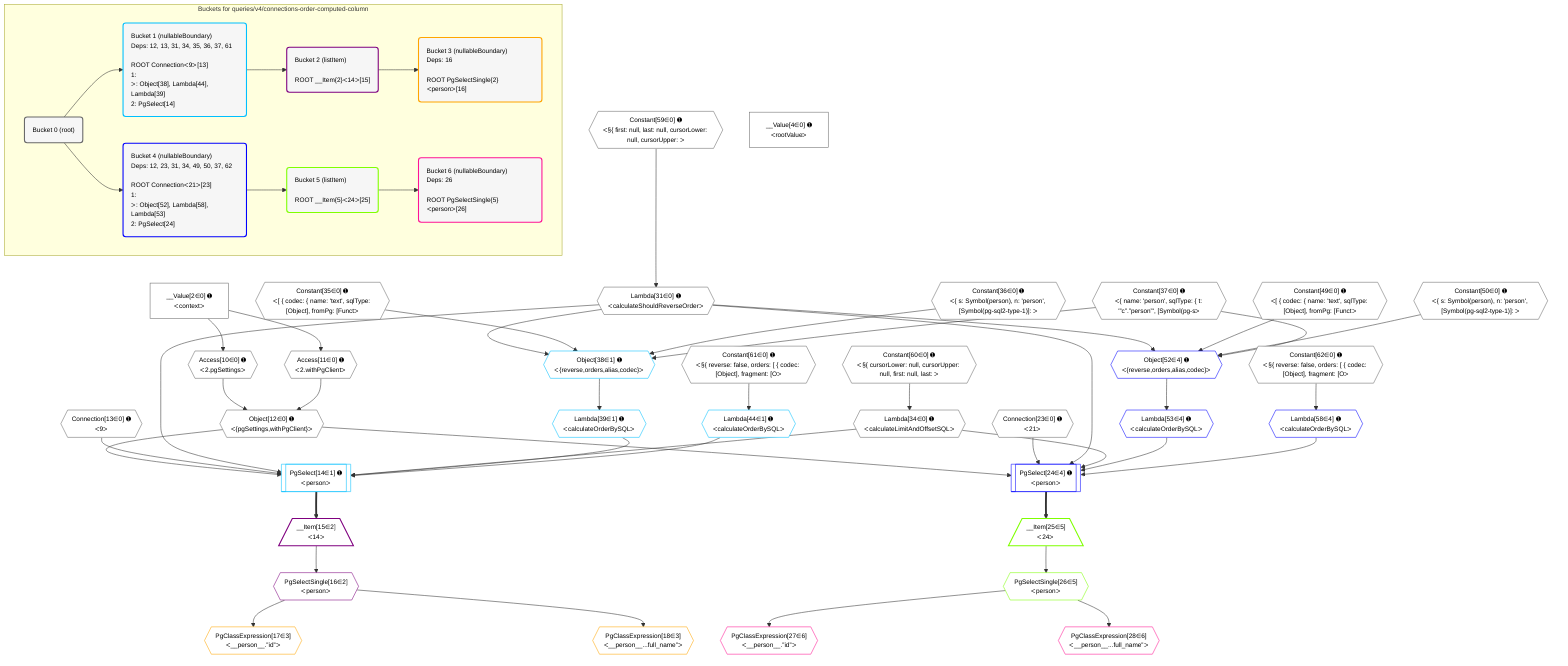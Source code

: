 %%{init: {'themeVariables': { 'fontSize': '12px'}}}%%
graph TD
    classDef path fill:#eee,stroke:#000,color:#000
    classDef plan fill:#fff,stroke-width:1px,color:#000
    classDef itemplan fill:#fff,stroke-width:2px,color:#000
    classDef unbatchedplan fill:#dff,stroke-width:1px,color:#000
    classDef sideeffectplan fill:#fcc,stroke-width:2px,color:#000
    classDef bucket fill:#f6f6f6,color:#000,stroke-width:2px,text-align:left


    %% plan dependencies
    Object12{{"Object[12∈0] ➊<br />ᐸ{pgSettings,withPgClient}ᐳ"}}:::plan
    Access10{{"Access[10∈0] ➊<br />ᐸ2.pgSettingsᐳ"}}:::plan
    Access11{{"Access[11∈0] ➊<br />ᐸ2.withPgClientᐳ"}}:::plan
    Access10 & Access11 --> Object12
    __Value2["__Value[2∈0] ➊<br />ᐸcontextᐳ"]:::plan
    __Value2 --> Access10
    __Value2 --> Access11
    Lambda31{{"Lambda[31∈0] ➊<br />ᐸcalculateShouldReverseOrderᐳ"}}:::plan
    Constant59{{"Constant[59∈0] ➊<br />ᐸ§{ first: null, last: null, cursorLower: null, cursorUpper: ᐳ"}}:::plan
    Constant59 --> Lambda31
    Lambda34{{"Lambda[34∈0] ➊<br />ᐸcalculateLimitAndOffsetSQLᐳ"}}:::plan
    Constant60{{"Constant[60∈0] ➊<br />ᐸ§{ cursorLower: null, cursorUpper: null, first: null, last: ᐳ"}}:::plan
    Constant60 --> Lambda34
    __Value4["__Value[4∈0] ➊<br />ᐸrootValueᐳ"]:::plan
    Connection13{{"Connection[13∈0] ➊<br />ᐸ9ᐳ"}}:::plan
    Connection23{{"Connection[23∈0] ➊<br />ᐸ21ᐳ"}}:::plan
    Constant35{{"Constant[35∈0] ➊<br />ᐸ[ { codec: { name: 'text', sqlType: [Object], fromPg: [Functᐳ"}}:::plan
    Constant36{{"Constant[36∈0] ➊<br />ᐸ{ s: Symbol(person), n: 'person', [Symbol(pg-sql2-type-1)]: ᐳ"}}:::plan
    Constant37{{"Constant[37∈0] ➊<br />ᐸ{ name: 'person', sqlType: { t: '”c”.”person”', [Symbol(pg-sᐳ"}}:::plan
    Constant49{{"Constant[49∈0] ➊<br />ᐸ[ { codec: { name: 'text', sqlType: [Object], fromPg: [Functᐳ"}}:::plan
    Constant50{{"Constant[50∈0] ➊<br />ᐸ{ s: Symbol(person), n: 'person', [Symbol(pg-sql2-type-1)]: ᐳ"}}:::plan
    Constant61{{"Constant[61∈0] ➊<br />ᐸ§{ reverse: false, orders: [ { codec: [Object], fragment: [Oᐳ"}}:::plan
    Constant62{{"Constant[62∈0] ➊<br />ᐸ§{ reverse: false, orders: [ { codec: [Object], fragment: [Oᐳ"}}:::plan
    PgSelect14[["PgSelect[14∈1] ➊<br />ᐸpersonᐳ"]]:::plan
    Lambda39{{"Lambda[39∈1] ➊<br />ᐸcalculateOrderBySQLᐳ"}}:::plan
    Lambda44{{"Lambda[44∈1] ➊<br />ᐸcalculateOrderBySQLᐳ"}}:::plan
    Object12 & Connection13 & Lambda31 & Lambda34 & Lambda39 & Lambda44 --> PgSelect14
    Object38{{"Object[38∈1] ➊<br />ᐸ{reverse,orders,alias,codec}ᐳ"}}:::plan
    Lambda31 & Constant35 & Constant36 & Constant37 --> Object38
    Object38 --> Lambda39
    Constant61 --> Lambda44
    __Item15[/"__Item[15∈2]<br />ᐸ14ᐳ"\]:::itemplan
    PgSelect14 ==> __Item15
    PgSelectSingle16{{"PgSelectSingle[16∈2]<br />ᐸpersonᐳ"}}:::plan
    __Item15 --> PgSelectSingle16
    PgClassExpression17{{"PgClassExpression[17∈3]<br />ᐸ__person__.”id”ᐳ"}}:::plan
    PgSelectSingle16 --> PgClassExpression17
    PgClassExpression18{{"PgClassExpression[18∈3]<br />ᐸ__person__...full_name”ᐳ"}}:::plan
    PgSelectSingle16 --> PgClassExpression18
    PgSelect24[["PgSelect[24∈4] ➊<br />ᐸpersonᐳ"]]:::plan
    Lambda53{{"Lambda[53∈4] ➊<br />ᐸcalculateOrderBySQLᐳ"}}:::plan
    Lambda58{{"Lambda[58∈4] ➊<br />ᐸcalculateOrderBySQLᐳ"}}:::plan
    Object12 & Connection23 & Lambda31 & Lambda34 & Lambda53 & Lambda58 --> PgSelect24
    Object52{{"Object[52∈4] ➊<br />ᐸ{reverse,orders,alias,codec}ᐳ"}}:::plan
    Lambda31 & Constant49 & Constant50 & Constant37 --> Object52
    Object52 --> Lambda53
    Constant62 --> Lambda58
    __Item25[/"__Item[25∈5]<br />ᐸ24ᐳ"\]:::itemplan
    PgSelect24 ==> __Item25
    PgSelectSingle26{{"PgSelectSingle[26∈5]<br />ᐸpersonᐳ"}}:::plan
    __Item25 --> PgSelectSingle26
    PgClassExpression27{{"PgClassExpression[27∈6]<br />ᐸ__person__.”id”ᐳ"}}:::plan
    PgSelectSingle26 --> PgClassExpression27
    PgClassExpression28{{"PgClassExpression[28∈6]<br />ᐸ__person__...full_name”ᐳ"}}:::plan
    PgSelectSingle26 --> PgClassExpression28

    %% define steps

    subgraph "Buckets for queries/v4/connections-order-computed-column"
    Bucket0("Bucket 0 (root)"):::bucket
    classDef bucket0 stroke:#696969
    class Bucket0,__Value2,__Value4,Access10,Access11,Object12,Connection13,Connection23,Lambda31,Lambda34,Constant35,Constant36,Constant37,Constant49,Constant50,Constant59,Constant60,Constant61,Constant62 bucket0
    Bucket1("Bucket 1 (nullableBoundary)<br />Deps: 12, 13, 31, 34, 35, 36, 37, 61<br /><br />ROOT Connectionᐸ9ᐳ[13]<br />1: <br />ᐳ: Object[38], Lambda[44], Lambda[39]<br />2: PgSelect[14]"):::bucket
    classDef bucket1 stroke:#00bfff
    class Bucket1,PgSelect14,Object38,Lambda39,Lambda44 bucket1
    Bucket2("Bucket 2 (listItem)<br /><br />ROOT __Item{2}ᐸ14ᐳ[15]"):::bucket
    classDef bucket2 stroke:#7f007f
    class Bucket2,__Item15,PgSelectSingle16 bucket2
    Bucket3("Bucket 3 (nullableBoundary)<br />Deps: 16<br /><br />ROOT PgSelectSingle{2}ᐸpersonᐳ[16]"):::bucket
    classDef bucket3 stroke:#ffa500
    class Bucket3,PgClassExpression17,PgClassExpression18 bucket3
    Bucket4("Bucket 4 (nullableBoundary)<br />Deps: 12, 23, 31, 34, 49, 50, 37, 62<br /><br />ROOT Connectionᐸ21ᐳ[23]<br />1: <br />ᐳ: Object[52], Lambda[58], Lambda[53]<br />2: PgSelect[24]"):::bucket
    classDef bucket4 stroke:#0000ff
    class Bucket4,PgSelect24,Object52,Lambda53,Lambda58 bucket4
    Bucket5("Bucket 5 (listItem)<br /><br />ROOT __Item{5}ᐸ24ᐳ[25]"):::bucket
    classDef bucket5 stroke:#7fff00
    class Bucket5,__Item25,PgSelectSingle26 bucket5
    Bucket6("Bucket 6 (nullableBoundary)<br />Deps: 26<br /><br />ROOT PgSelectSingle{5}ᐸpersonᐳ[26]"):::bucket
    classDef bucket6 stroke:#ff1493
    class Bucket6,PgClassExpression27,PgClassExpression28 bucket6
    Bucket0 --> Bucket1 & Bucket4
    Bucket1 --> Bucket2
    Bucket2 --> Bucket3
    Bucket4 --> Bucket5
    Bucket5 --> Bucket6
    end